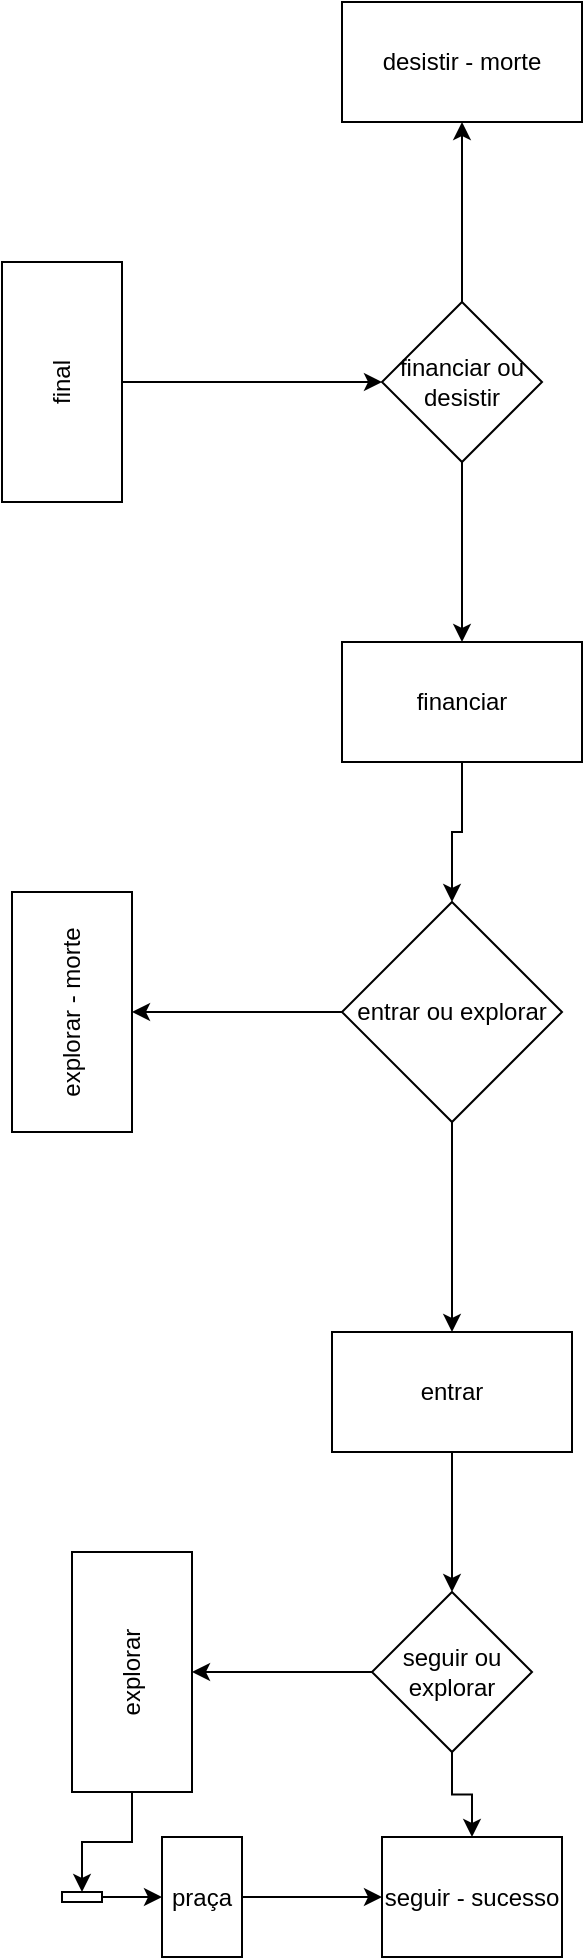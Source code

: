 <mxfile version="15.7.3" type="device"><diagram id="Farqjz8AKYLaAUtR8NAP" name="Page-1"><mxGraphModel dx="2005" dy="1910" grid="1" gridSize="10" guides="1" tooltips="1" connect="1" arrows="1" fold="1" page="1" pageScale="1" pageWidth="850" pageHeight="1100" math="0" shadow="0"><root><mxCell id="0"/><mxCell id="1" parent="0"/><mxCell id="sGvjBXSjxmcJ4StZPTc--3" value="" style="edgeStyle=orthogonalEdgeStyle;rounded=0;orthogonalLoop=1;jettySize=auto;html=1;" edge="1" parent="1" source="sGvjBXSjxmcJ4StZPTc--1" target="sGvjBXSjxmcJ4StZPTc--2"><mxGeometry relative="1" as="geometry"/></mxCell><mxCell id="sGvjBXSjxmcJ4StZPTc--1" value="final" style="whiteSpace=wrap;html=1;rotation=-90;" vertex="1" parent="1"><mxGeometry x="-860" y="290" width="120" height="60" as="geometry"/></mxCell><mxCell id="sGvjBXSjxmcJ4StZPTc--5" value="" style="edgeStyle=orthogonalEdgeStyle;rounded=0;orthogonalLoop=1;jettySize=auto;html=1;" edge="1" parent="1" source="sGvjBXSjxmcJ4StZPTc--2" target="sGvjBXSjxmcJ4StZPTc--4"><mxGeometry relative="1" as="geometry"/></mxCell><mxCell id="sGvjBXSjxmcJ4StZPTc--7" value="" style="edgeStyle=orthogonalEdgeStyle;rounded=0;orthogonalLoop=1;jettySize=auto;html=1;" edge="1" parent="1" source="sGvjBXSjxmcJ4StZPTc--2" target="sGvjBXSjxmcJ4StZPTc--6"><mxGeometry relative="1" as="geometry"/></mxCell><mxCell id="sGvjBXSjxmcJ4StZPTc--2" value="financiar ou desistir" style="rhombus;whiteSpace=wrap;html=1;" vertex="1" parent="1"><mxGeometry x="-640" y="280" width="80" height="80" as="geometry"/></mxCell><mxCell id="sGvjBXSjxmcJ4StZPTc--4" value="desistir - morte" style="whiteSpace=wrap;html=1;" vertex="1" parent="1"><mxGeometry x="-660" y="130" width="120" height="60" as="geometry"/></mxCell><mxCell id="sGvjBXSjxmcJ4StZPTc--9" value="" style="edgeStyle=orthogonalEdgeStyle;rounded=0;orthogonalLoop=1;jettySize=auto;html=1;" edge="1" parent="1" source="sGvjBXSjxmcJ4StZPTc--6" target="sGvjBXSjxmcJ4StZPTc--8"><mxGeometry relative="1" as="geometry"/></mxCell><mxCell id="sGvjBXSjxmcJ4StZPTc--6" value="financiar" style="whiteSpace=wrap;html=1;" vertex="1" parent="1"><mxGeometry x="-660" y="450" width="120" height="60" as="geometry"/></mxCell><mxCell id="sGvjBXSjxmcJ4StZPTc--11" value="" style="edgeStyle=orthogonalEdgeStyle;rounded=0;orthogonalLoop=1;jettySize=auto;html=1;" edge="1" parent="1" source="sGvjBXSjxmcJ4StZPTc--8" target="sGvjBXSjxmcJ4StZPTc--10"><mxGeometry relative="1" as="geometry"/></mxCell><mxCell id="sGvjBXSjxmcJ4StZPTc--13" value="" style="edgeStyle=orthogonalEdgeStyle;rounded=0;orthogonalLoop=1;jettySize=auto;html=1;" edge="1" parent="1" source="sGvjBXSjxmcJ4StZPTc--8" target="sGvjBXSjxmcJ4StZPTc--12"><mxGeometry relative="1" as="geometry"/></mxCell><mxCell id="sGvjBXSjxmcJ4StZPTc--8" value="entrar ou explorar" style="rhombus;whiteSpace=wrap;html=1;" vertex="1" parent="1"><mxGeometry x="-660" y="580" width="110" height="110" as="geometry"/></mxCell><mxCell id="sGvjBXSjxmcJ4StZPTc--10" value="explorar - morte" style="whiteSpace=wrap;html=1;rotation=-90;" vertex="1" parent="1"><mxGeometry x="-855" y="605" width="120" height="60" as="geometry"/></mxCell><mxCell id="sGvjBXSjxmcJ4StZPTc--15" value="" style="edgeStyle=orthogonalEdgeStyle;rounded=0;orthogonalLoop=1;jettySize=auto;html=1;" edge="1" parent="1" source="sGvjBXSjxmcJ4StZPTc--12" target="sGvjBXSjxmcJ4StZPTc--14"><mxGeometry relative="1" as="geometry"/></mxCell><mxCell id="sGvjBXSjxmcJ4StZPTc--12" value="entrar" style="whiteSpace=wrap;html=1;" vertex="1" parent="1"><mxGeometry x="-665" y="795" width="120" height="60" as="geometry"/></mxCell><mxCell id="sGvjBXSjxmcJ4StZPTc--17" value="" style="edgeStyle=orthogonalEdgeStyle;rounded=0;orthogonalLoop=1;jettySize=auto;html=1;" edge="1" parent="1" source="sGvjBXSjxmcJ4StZPTc--14" target="sGvjBXSjxmcJ4StZPTc--16"><mxGeometry relative="1" as="geometry"/></mxCell><mxCell id="sGvjBXSjxmcJ4StZPTc--24" value="" style="edgeStyle=orthogonalEdgeStyle;rounded=0;orthogonalLoop=1;jettySize=auto;html=1;" edge="1" parent="1" source="sGvjBXSjxmcJ4StZPTc--14" target="sGvjBXSjxmcJ4StZPTc--22"><mxGeometry relative="1" as="geometry"/></mxCell><mxCell id="sGvjBXSjxmcJ4StZPTc--14" value="seguir ou explorar" style="rhombus;whiteSpace=wrap;html=1;" vertex="1" parent="1"><mxGeometry x="-645" y="925" width="80" height="80" as="geometry"/></mxCell><mxCell id="sGvjBXSjxmcJ4StZPTc--19" value="" style="edgeStyle=orthogonalEdgeStyle;rounded=0;orthogonalLoop=1;jettySize=auto;html=1;" edge="1" parent="1" source="sGvjBXSjxmcJ4StZPTc--16" target="sGvjBXSjxmcJ4StZPTc--18"><mxGeometry relative="1" as="geometry"/></mxCell><mxCell id="sGvjBXSjxmcJ4StZPTc--16" value="explorar" style="whiteSpace=wrap;html=1;rotation=-90;" vertex="1" parent="1"><mxGeometry x="-825" y="935" width="120" height="60" as="geometry"/></mxCell><mxCell id="sGvjBXSjxmcJ4StZPTc--21" value="" style="edgeStyle=orthogonalEdgeStyle;rounded=0;orthogonalLoop=1;jettySize=auto;html=1;" edge="1" parent="1" source="sGvjBXSjxmcJ4StZPTc--18" target="sGvjBXSjxmcJ4StZPTc--20"><mxGeometry relative="1" as="geometry"/></mxCell><mxCell id="sGvjBXSjxmcJ4StZPTc--18" value="" style="whiteSpace=wrap;html=1;" vertex="1" parent="1"><mxGeometry x="-800" y="1075" width="20" height="5" as="geometry"/></mxCell><mxCell id="sGvjBXSjxmcJ4StZPTc--23" value="" style="edgeStyle=orthogonalEdgeStyle;rounded=0;orthogonalLoop=1;jettySize=auto;html=1;" edge="1" parent="1" source="sGvjBXSjxmcJ4StZPTc--20" target="sGvjBXSjxmcJ4StZPTc--22"><mxGeometry relative="1" as="geometry"/></mxCell><mxCell id="sGvjBXSjxmcJ4StZPTc--20" value="praça" style="whiteSpace=wrap;html=1;" vertex="1" parent="1"><mxGeometry x="-750" y="1047.5" width="40" height="60" as="geometry"/></mxCell><mxCell id="sGvjBXSjxmcJ4StZPTc--22" value="seguir - sucesso" style="whiteSpace=wrap;html=1;" vertex="1" parent="1"><mxGeometry x="-640" y="1047.5" width="90" height="60" as="geometry"/></mxCell></root></mxGraphModel></diagram></mxfile>